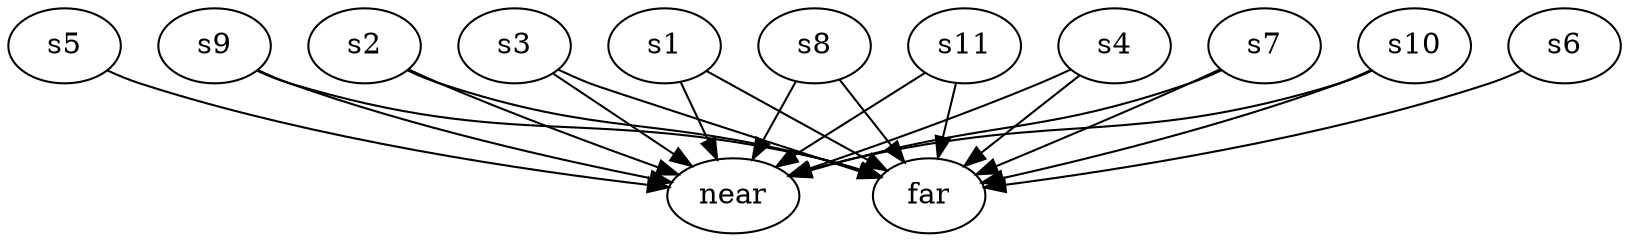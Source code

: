 digraph G {
	node0 [label="s4"];
	node1 [label="s5"];
	node2 [label="s7"];
	node3 [label="s10"];
	node4 [label="s9"];
	node5 [label="s2"];
	node6 [label="s3"];
	node7 [label="s1"];
	node8 [label="near"];
	node9 [label="s8"];
	node10 [label="s6"];
	node11 [label="s11"];
	node12 [label="far"];
	subgraph U {
		edge [dir=none];
	}
	subgraph D {
		node0 -> node12;
		node0 -> node8;
		node1 -> node8;
		node2 -> node12;
		node2 -> node8;
		node3 -> node12;
		node3 -> node8;
		node4 -> node12;
		node4 -> node8;
		node5 -> node12;
		node5 -> node8;
		node6 -> node12;
		node6 -> node8;
		node7 -> node12;
		node7 -> node8;
		node9 -> node12;
		node9 -> node8;
		node10 -> node12;
		node11 -> node12;
		node11 -> node8;
	}
}
